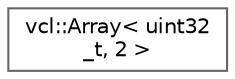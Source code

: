 digraph "Graphical Class Hierarchy"
{
 // LATEX_PDF_SIZE
  bgcolor="transparent";
  edge [fontname=Helvetica,fontsize=10,labelfontname=Helvetica,labelfontsize=10];
  node [fontname=Helvetica,fontsize=10,shape=box,height=0.2,width=0.4];
  rankdir="LR";
  Node0 [label="vcl::Array\< uint32\l_t, 2 \>",height=0.2,width=0.4,color="grey40", fillcolor="white", style="filled",URL="$classvcl_1_1Array.html",tooltip=" "];
}
